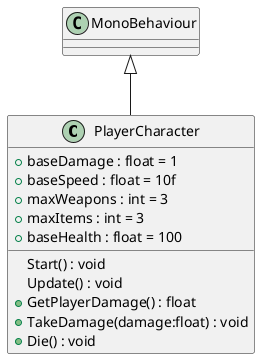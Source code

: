 @startuml
class PlayerCharacter {
    + baseDamage : float = 1
    + baseSpeed : float = 10f
    + maxWeapons : int = 3
    + maxItems : int = 3
    + baseHealth : float = 100
    Start() : void
    Update() : void
    + GetPlayerDamage() : float
    + TakeDamage(damage:float) : void
    + Die() : void
}
MonoBehaviour <|-- PlayerCharacter
@enduml
